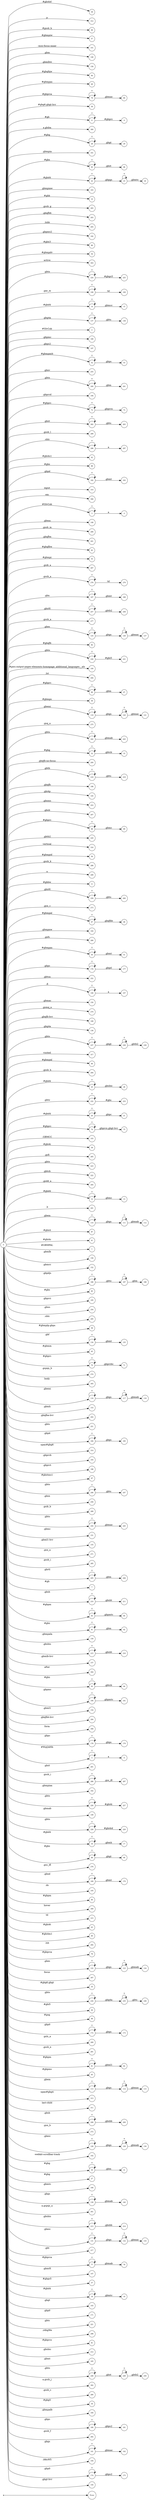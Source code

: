 digraph NFA {
  rankdir=LR;
  node [shape=circle, fontsize=10];
  __start [shape=point, label=""];
  __start -> None;
  39 [label="39"];
  26 [label="26"];
  312 [label="312"];
  99 [label="99"];
  0 [label="0"];
  57 [label="57"];
  101 [label="101"];
  146 [label="146"];
  158 [label="158"];
  84 [label="84"];
  49 [label="49"];
  79 [label="79"];
  36 [label="36"];
  188 [label="188"];
  78 [label="78"];
  8 [label="8"];
  214 [label="214"];
  239 [label="239"];
  96 [label="96"];
  300 [label="300"];
  28 [label="28"];
  161 [label="161"];
  95 [label="95"];
  22 [label="22"];
  209 [label="209"];
  163 [label="163"];
  263 [label="263"];
  10 [label="10"];
  114 [label="114"];
  283 [label="283"];
  31 [label="31"];
  203 [label="203"];
  293 [label="293"];
  192 [label="192"];
  86 [label="86"];
  107 [label="107"];
  73 [label="73"];
  54 [label="54"];
  303 [label="303"];
  133 [label="133"];
  206 [label="206"];
  224 [label="224"];
  6 [label="6"];
  108 [label="108"];
  14 [label="14"];
  117 [label="117"];
  170 [label="170"];
  137 [label="137"];
  23 [label="23"];
  130 [label="130"];
  183 [label="183"];
  2 [label="2"];
  189 [label="189"];
  197 [label="197"];
  52 [label="52"];
  255 [label="255"];
  240 [label="240"];
  194 [label="194"];
  72 [label="72"];
  258 [label="258"];
  262 [label="262"];
  289 [label="289"];
  296 [label="296"];
  42 [label="42"];
  88 [label="88"];
  182 [label="182"];
  191 [label="191"];
  287 [label="287"];
  310 [label="310"];
  306 [label="306"];
  3 [label="3"];
  247 [label="247"];
  148 [label="148"];
  290 [label="290"];
  201 [label="201"];
  83 [label="83"];
  55 [label="55"];
  267 [label="267"];
  115 [label="115"];
  120 [label="120"];
  278 [label="278"];
  167 [label="167"];
  225 [label="225"];
  257 [label="257"];
  277 [label="277"];
  125 [label="125"];
  69 [label="69"];
  82 [label="82"];
  230 [label="230"];
  100 [label="100"];
  294 [label="294"];
  66 [label="66"];
  59 [label="59"];
  119 [label="119"];
  29 [label="29"];
  245 [label="245"];
  275 [label="275"];
  242 [label="242"];
  219 [label="219"];
  32 [label="32"];
  200 [label="200"];
  218 [label="218"];
  198 [label="198"];
  145 [label="145"];
  253 [label="253"];
  207 [label="207"];
  68 [label="68"];
  112 [label="112"];
  220 [label="220"];
  316 [label="316"];
  4 [label="4"];
  56 [label="56"];
  109 [label="109"];
  233 [label="233"];
  288 [label="288"];
  299 [label="299"];
  135 [label="135"];
  11 [label="11"];
  259 [label="259"];
  273 [label="273"];
  111 [label="111"];
  47 [label="47"];
  24 [label="24"];
  164 [label="164"];
  266 [label="266"];
  50 [label="50"];
  176 [label="176"];
  249 [label="249"];
  252 [label="252"];
  106 [label="106"];
  150 [label="150"];
  270 [label="270"];
  199 [label="199"];
  179 [label="179"];
  136 [label="136"];
  237 [label="237"];
  317 [label="317"];
  46 [label="46"];
  284 [label="284"];
  181 [label="181"];
  25 [label="25"];
  232 [label="232"];
  20 [label="20"];
  74 [label="74"];
  103 [label="103"];
  38 [label="38"];
  80 [label="80"];
  265 [label="265"];
  223 [label="223"];
  222 [label="222"];
  264 [label="264"];
  12 [label="12"];
  291 [label="291"];
  51 [label="51"];
  126 [label="126"];
  110 [label="110"];
  87 [label="87"];
  41 [label="41"];
  1 [label="1"];
  156 [label="156"];
  260 [label="260"];
  152 [label="152"];
  186 [label="186"];
  85 [label="85"];
  238 [label="238"];
  195 [label="195"];
  254 [label="254"];
  295 [label="295"];
  58 [label="58"];
  134 [label="134"];
  45 [label="45"];
  67 [label="67"];
  94 [label="94"];
  124 [label="124"];
  70 [label="70"];
  71 [label="71"];
  185 [label="185"];
  274 [label="274"];
  297 [label="297"];
  305 [label="305"];
  116 [label="116"];
  153 [label="153"];
  177 [label="177"];
  48 [label="48"];
  202 [label="202"];
  229 [label="229"];
  251 [label="251"];
  184 [label="184"];
  314 [label="314"];
  193 [label="193"];
  196 [label="196"];
  97 [label="97"];
  64 [label="64"];
  246 [label="246"];
  256 [label="256"];
  268 [label="268"];
  244 [label="244"];
  151 [label="151"];
  155 [label="155"];
  271 [label="271"];
  285 [label="285"];
  227 [label="227"];
  205 [label="205"];
  7 [label="7"];
  210 [label="210"];
  63 [label="63"];
  91 [label="91"];
  159 [label="159"];
  75 [label="75"];
  215 [label="215"];
  157 [label="157"];
  304 [label="304"];
  93 [label="93"];
  190 [label="190"];
  154 [label="154"];
  204 [label="204"];
  308 [label="308"];
  178 [label="178"];
  5 [label="5"];
  53 [label="53"];
  279 [label="279"];
  175 [label="175"];
  235 [label="235"];
  261 [label="261"];
  129 [label="129"];
  286 [label="286"];
  162 [label="162"];
  127 [label="127"];
  226 [label="226"];
  149 [label="149"];
  228 [label="228"];
  16 [label="16"];
  89 [label="89"];
  276 [label="276"];
  169 [label="169"];
  9 [label="9"];
  105 [label="105"];
  60 [label="60"];
  138 [label="138"];
  21 [label="21"];
  309 [label="309"];
  315 [label="315"];
  15 [label="15"];
  43 [label="43"];
  40 [label="40"];
  292 [label="292"];
  76 [label="76"];
  122 [label="122"];
  307 [label="307"];
  35 [label="35"];
  62 [label="62"];
  234 [label="234"];
  44 [label="44"];
  98 [label="98"];
  231 [label="231"];
  172 [label="172"];
  241 [label="241"];
  269 [label="269"];
  118 [label="118"];
  281 [label="281"];
  61 [label="61"];
  132 [label="132"];
  121 [label="121"];
  65 [label="65"];
  113 [label="113"];
  313 [label="313"];
  142 [label="142"];
  311 [label="311"];
  208 [label="208"];
  272 [label="272"];
  128 [label="128"];
  102 [label="102"];
  168 [label="168"];
  211 [label="211"];
  187 [label="187"];
  30 [label="30"];
  123 [label="123"];
  27 [label="27"];
  166 [label="166"];
  139 [label="139"];
  301 [label="301"];
  140 [label="140"];
  213 [label="213"];
  131 [label="131"];
  217 [label="217"];
  33 [label="33"];
  236 [label="236"];
  77 [label="77"];
  147 [label="147"];
  250 [label="250"];
  37 [label="37"];
  19 [label="19"];
  18 [label="18"];
  143 [label="143"];
  171 [label="171"];
  221 [label="221"];
  298 [label="298"];
  173 [label="173"];
  81 [label="81"];
  212 [label="212"];
  216 [label="216"];
  92 [label="92"];
  243 [label="243"];
  90 [label="90"];
  165 [label="165"];
  248 [label="248"];
  302 [label="302"];
  17 [label="17"];
  280 [label="280"];
  34 [label="34"];
  160 [label="160"];
  180 [label="180"];
  282 [label="282"];
  141 [label="141"];
  104 [label="104"];
  174 [label="174"];
  144 [label="144"];
  13 [label="13"];
  { node [shape=doublecircle]; 1 2 4 6 7 9 10 11 13 15 17 19 21 24 26 27 29 31 33 34 35 36 37 38 39 40 41 42 43 44 45 46 48 49 51 53 54 55 56 57 58 59 60 62 64 65 67 69 71 73 75 76 78 80 81 82 83 84 85 86 87 88 90 92 94 96 97 98 99 100 101 102 103 104 105 107 109 112 115 118 121 124 127 130 133 135 136 138 140 142 143 144 145 146 147 148 149 150 151 152 153 154 155 156 157 158 159 160 161 162 163 164 165 166 168 170 171 173 175 177 179 181 183 185 188 189 191 192 193 194 195 196 197 198 199 200 201 202 203 204 206 207 209 211 212 214 216 217 219 220 221 222 223 225 227 229 231 233 236 239 241 243 245 247 250 251 252 253 254 255 256 258 260 261 263 264 265 266 267 268 269 270 271 272 273 274 275 276 277 279 280 281 282 283 284 285 287 288 289 290 291 292 293 294 295 297 298 299 300 301 302 303 304 305 306 307 308 309 310 311 312 313 314 315 316 317 }
  0 -> 1 [label="#GBMPAL"];
  0 -> 2 [label="#SIvCob"];
  0 -> 3 [label="#SIvCob"];
  3 -> 3 [label="*"];
  3 -> 4 [label="a"];
  0 -> 5 [label="#WqQANb"];
  5 -> 5 [label="*"];
  5 -> 6 [label="a"];
  0 -> 7 [label="#gb"];
  0 -> 8 [label="#gb"];
  8 -> 8 [label="*"];
  8 -> 9 [label="#gbprc"];
  0 -> 10 [label="#gbb"];
  0 -> 11 [label="#gbbw"];
  0 -> 12 [label="#gbd4"];
  12 -> 12 [label="*"];
  12 -> 13 [label=".gbmc"];
  0 -> 14 [label="#gbd4"];
  14 -> 14 [label="*"];
  14 -> 15 [label=".gbmcc"];
  0 -> 16 [label="#gbd4"];
  16 -> 16 [label="*"];
  16 -> 17 [label=".gbmh"];
  0 -> 18 [label="#gbd4"];
  18 -> 18 [label="*"];
  18 -> 19 [label=".gbmtc"];
  0 -> 20 [label="#gbd4"];
  20 -> 20 [label="*"];
  20 -> 21 [label=".gbpc"];
  0 -> 22 [label="#gbd4"];
  22 -> 22 [label="*"];
  22 -> 23 [label=".gbpgs"];
  23 -> 23 [label="*"];
  23 -> 24 [label=".gbmtc"];
  0 -> 25 [label="#gbd4"];
  25 -> 25 [label="*"];
  25 -> 26 [label=".gbsbic"];
  0 -> 27 [label="#gbg"];
  0 -> 28 [label="#gbg"];
  28 -> 28 [label="*"];
  28 -> 29 [label=".gbgt"];
  0 -> 30 [label="#gbg"];
  30 -> 30 [label="*"];
  30 -> 31 [label=".gbm"];
  0 -> 32 [label="#gbg"];
  32 -> 32 [label="*"];
  32 -> 33 [label=".gbtcb"];
  0 -> 34 [label="#gbg5"];
  0 -> 35 [label="#gbg6.gbgt"];
  0 -> 36 [label="#gbg6.gbgt-hvr"];
  0 -> 37 [label="#gbgs5"];
  0 -> 38 [label="#gbi4i"];
  0 -> 39 [label="#gbi4id"];
  0 -> 40 [label="#gbi4m1"];
  0 -> 41 [label="#gbi4s"];
  0 -> 42 [label="#gbi4s1"];
  0 -> 43 [label="#gbi4t"];
  0 -> 44 [label="#gbi5"];
  0 -> 45 [label="#gbmm"];
  0 -> 46 [label="#gbmpal"];
  0 -> 47 [label="#gbmpal"];
  47 -> 47 [label="*"];
  47 -> 48 [label=".gbqfbb"];
  0 -> 49 [label="#gbmpas"];
  0 -> 50 [label="#gbmpas"];
  50 -> 50 [label="*"];
  50 -> 51 [label=".gbmt"];
  0 -> 52 [label="#gbmpasb"];
  52 -> 52 [label="*"];
  52 -> 53 [label=".gbps"];
  0 -> 54 [label="#gbmpdv"];
  0 -> 55 [label="#gbmpi"];
  0 -> 56 [label="#gbmpid"];
  0 -> 57 [label="#gbmpiw"];
  0 -> 58 [label="#gbmplp.gbps"];
  0 -> 59 [label="#gbmps"];
  0 -> 60 [label="#gbpm"];
  0 -> 61 [label="#gbpm"];
  61 -> 61 [label="*"];
  61 -> 62 [label=".gbml1"];
  0 -> 63 [label="#gbpm"];
  63 -> 63 [label="*"];
  63 -> 64 [label=".gbpmtc"];
  0 -> 65 [label="#gbpms"];
  0 -> 66 [label="#gbprc"];
  66 -> 66 [label="*"];
  66 -> 67 [label=".gbm"];
  0 -> 68 [label="#gbprc"];
  68 -> 68 [label="*"];
  68 -> 69 [label=".gbmc"];
  0 -> 70 [label="#gbprc"];
  70 -> 70 [label="*"];
  70 -> 71 [label=".gbprcbc"];
  0 -> 72 [label="#gbprc"];
  72 -> 72 [label="*"];
  72 -> 73 [label=".gbprcx"];
  0 -> 74 [label="#gbprc"];
  74 -> 74 [label="*"];
  74 -> 75 [label=".gbprcx.gbgt-hvr"];
  0 -> 76 [label="#gbprca"];
  0 -> 77 [label="#gbprca"];
  77 -> 77 [label="*"];
  77 -> 78 [label=".gbmab"];
  0 -> 79 [label="#gbprca"];
  79 -> 79 [label="*"];
  79 -> 80 [label=".gbmac"];
  0 -> 81 [label="#gbprcs"];
  0 -> 82 [label="#gbqfb"];
  0 -> 83 [label="#gbqfbw"];
  0 -> 84 [label="#gbqfqw"];
  0 -> 85 [label="#gbs"];
  0 -> 86 [label="#gbx3"];
  0 -> 87 [label="#gbx4"];
  0 -> 88 [label="#gbz"];
  0 -> 89 [label="#gbz"];
  89 -> 89 [label="*"];
  89 -> 90 [label=".gbgt"];
  0 -> 91 [label="#gbz"];
  91 -> 91 [label="*"];
  91 -> 92 [label=".gbm"];
  0 -> 93 [label="#gbz"];
  93 -> 93 [label="*"];
  93 -> 94 [label=".gbtcb"];
  0 -> 95 [label="#gbz"];
  95 -> 95 [label="*"];
  95 -> 96 [label=".gbzt"];
  0 -> 97 [label="#gbztms1"];
  0 -> 98 [label="#gog"];
  0 -> 99 [label="#gssb_b"];
  0 -> 100 [label="#gws-output-pages-elements-homepage_additional_languages__als"];
  0 -> 101 [label="-moz-focus-inner"];
  0 -> 102 [label="-webkit-scrollbar-track"];
  0 -> 103 [label=".GBMCC"];
  0 -> 104 [label=".H6sW5"];
  0 -> 105 [label=".ds"];
  0 -> 106 [label=".fl"];
  106 -> 106 [label="*"];
  106 -> 107 [label="a"];
  0 -> 108 [label=".gac_m"];
  108 -> 108 [label="*"];
  108 -> 109 [label="td"];
  0 -> 110 [label=".gbem"];
  110 -> 110 [label="*"];
  110 -> 111 [label=".gbgs"];
  111 -> 111 [label="*"];
  111 -> 112 [label=".gbmab"];
  0 -> 113 [label=".gbem"];
  113 -> 113 [label="*"];
  113 -> 114 [label=".gbgs"];
  114 -> 114 [label="*"];
  114 -> 115 [label=".gbmac"];
  0 -> 116 [label=".gbemi"];
  116 -> 116 [label="*"];
  116 -> 117 [label=".gbgs"];
  117 -> 117 [label="*"];
  117 -> 118 [label=".gbmab"];
  0 -> 119 [label=".gbemi"];
  119 -> 119 [label="*"];
  119 -> 120 [label=".gbgs"];
  120 -> 120 [label="*"];
  120 -> 121 [label=".gbmac"];
  0 -> 122 [label=".gbes"];
  122 -> 122 [label="*"];
  122 -> 123 [label=".gbgs"];
  123 -> 123 [label="*"];
  123 -> 124 [label=".gbmab"];
  0 -> 125 [label=".gbes"];
  125 -> 125 [label="*"];
  125 -> 126 [label=".gbgs"];
  126 -> 126 [label="*"];
  126 -> 127 [label=".gbmac"];
  0 -> 128 [label=".gbesi"];
  128 -> 128 [label="*"];
  128 -> 129 [label=".gbgs"];
  129 -> 129 [label="*"];
  129 -> 130 [label=".gbmab"];
  0 -> 131 [label=".gbesi"];
  131 -> 131 [label="*"];
  131 -> 132 [label=".gbgs"];
  132 -> 132 [label="*"];
  132 -> 133 [label=".gbmac"];
  0 -> 134 [label=".gbf"];
  134 -> 134 [label="*"];
  134 -> 135 [label=".gbmt"];
  0 -> 136 [label=".gbg4a"];
  0 -> 137 [label=".gbg4a"];
  137 -> 137 [label="*"];
  137 -> 138 [label=".gbts"];
  0 -> 139 [label=".gbgs"];
  139 -> 139 [label="*"];
  139 -> 140 [label=".gbmab"];
  0 -> 141 [label=".gbgs"];
  141 -> 141 [label="*"];
  141 -> 142 [label=".gbmac"];
  0 -> 143 [label=".gbgt"];
  0 -> 144 [label=".gbgt-hvr"];
  0 -> 145 [label=".gbi4p"];
  0 -> 146 [label=".gbm"];
  0 -> 147 [label=".gbm0l"];
  0 -> 148 [label=".gbma"];
  0 -> 149 [label=".gbmab"];
  0 -> 150 [label=".gbmac"];
  0 -> 151 [label=".gbmc"];
  0 -> 152 [label=".gbmcc"];
  0 -> 153 [label=".gbmh"];
  0 -> 154 [label=".gbml1"];
  0 -> 155 [label=".gbml1-hvr"];
  0 -> 156 [label=".gbmlb"];
  0 -> 157 [label=".gbmlb-hvr"];
  0 -> 158 [label=".gbmlbw"];
  0 -> 159 [label=".gbmpala"];
  0 -> 160 [label=".gbmpalb"];
  0 -> 161 [label=".gbmpia"];
  0 -> 162 [label=".gbmpiaa"];
  0 -> 163 [label=".gbmpiaw"];
  0 -> 164 [label=".gbmpnw"];
  0 -> 165 [label=".gbmt"];
  0 -> 166 [label=".gbmtc"];
  0 -> 167 [label=".gbn"];
  167 -> 167 [label="*"];
  167 -> 168 [label=".gbmt"];
  0 -> 169 [label=".gbnd"];
  169 -> 169 [label="*"];
  169 -> 170 [label=".gbmt"];
  0 -> 171 [label=".gbp0"];
  0 -> 172 [label=".gbp0"];
  172 -> 172 [label="*"];
  172 -> 173 [label=".gbps"];
  0 -> 174 [label=".gbp0"];
  174 -> 174 [label="*"];
  174 -> 175 [label=".gbps2"];
  0 -> 176 [label=".gbpc"];
  176 -> 176 [label="*"];
  176 -> 177 [label=".gbpd"];
  0 -> 178 [label=".gbpc"];
  178 -> 178 [label="*"];
  178 -> 179 [label=".gbps"];
  0 -> 180 [label=".gbpc"];
  180 -> 180 [label="*"];
  180 -> 181 [label=".gbps2"];
  0 -> 182 [label=".gbpd"];
  182 -> 182 [label="*"];
  182 -> 183 [label=".gbmt"];
  0 -> 184 [label=".gbpd"];
  184 -> 184 [label="*"];
  184 -> 185 [label=".gbps"];
  0 -> 186 [label=".gbpdjs"];
  186 -> 186 [label="*"];
  186 -> 187 [label=".gbto"];
  187 -> 187 [label="*"];
  187 -> 188 [label=".gbm"];
  0 -> 189 [label=".gbpmc"];
  0 -> 190 [label=".gbpmc"];
  190 -> 190 [label="*"];
  190 -> 191 [label=".gbpmtc"];
  0 -> 192 [label=".gbpms2"];
  0 -> 193 [label=".gbprcb"];
  0 -> 194 [label=".gbprcd"];
  0 -> 195 [label=".gbprci"];
  0 -> 196 [label=".gbprct"];
  0 -> 197 [label=".gbps2"];
  0 -> 198 [label=".gbqfb"];
  0 -> 199 [label=".gbqfb-hvr"];
  0 -> 200 [label=".gbqfb-no-focus"];
  0 -> 201 [label=".gbqfba"];
  0 -> 202 [label=".gbqfba-hvr"];
  0 -> 203 [label=".gbqfbb"];
  0 -> 204 [label=".gbqfbb-hvr"];
  0 -> 205 [label=".gbrtl"];
  205 -> 205 [label="*"];
  205 -> 206 [label=".gbm"];
  0 -> 207 [label=".gbsb"];
  0 -> 208 [label=".gbsb"];
  208 -> 208 [label="*"];
  208 -> 209 [label=".gbsbb"];
  0 -> 210 [label=".gbsb"];
  210 -> 210 [label="*"];
  210 -> 211 [label=".gbsbt"];
  0 -> 212 [label=".gbsbic"];
  0 -> 213 [label=".gbsbis"];
  213 -> 213 [label="*"];
  213 -> 214 [label=".gbsbb"];
  0 -> 215 [label=".gbsbis"];
  215 -> 215 [label="*"];
  215 -> 216 [label=".gbsbt"];
  0 -> 217 [label=".gbt"];
  0 -> 218 [label=".gbtb"];
  218 -> 218 [label="*"];
  218 -> 219 [label=".gbts"];
  0 -> 220 [label=".gbtb2"];
  0 -> 221 [label=".gbtc"];
  0 -> 222 [label=".gbtcb"];
  0 -> 223 [label=".gbto"];
  0 -> 224 [label=".gbto"];
  224 -> 224 [label="*"];
  224 -> 225 [label="#gbgs5"];
  0 -> 226 [label=".gbto"];
  226 -> 226 [label="*"];
  226 -> 227 [label="#gbi4i"];
  0 -> 228 [label=".gbto"];
  228 -> 228 [label="*"];
  228 -> 229 [label="#gbi4id"];
  0 -> 230 [label=".gbto"];
  230 -> 230 [label="*"];
  230 -> 231 [label="#gbi5"];
  0 -> 232 [label=".gbto"];
  232 -> 232 [label="*"];
  232 -> 233 [label="#gbs"];
  0 -> 234 [label=".gbto"];
  234 -> 234 [label="*"];
  234 -> 235 [label=".gbg4a"];
  235 -> 235 [label="*"];
  235 -> 236 [label=".gbts"];
  0 -> 237 [label=".gbto"];
  237 -> 237 [label="*"];
  237 -> 238 [label=".gbgt"];
  238 -> 238 [label="*"];
  238 -> 239 [label=".gbtb2"];
  0 -> 240 [label=".gbto"];
  240 -> 240 [label="*"];
  240 -> 241 [label=".gbm"];
  0 -> 242 [label=".gbto"];
  242 -> 242 [label="*"];
  242 -> 243 [label=".gbmab"];
  0 -> 244 [label=".gbto"];
  244 -> 244 [label="*"];
  244 -> 245 [label=".gbmac"];
  0 -> 246 [label=".gbto"];
  246 -> 246 [label="*"];
  246 -> 247 [label=".gbts"];
  0 -> 248 [label=".gbto"];
  248 -> 248 [label="*"];
  248 -> 249 [label=".gbzt"];
  249 -> 249 [label="*"];
  249 -> 250 [label=".gbtb2"];
  0 -> 251 [label=".gbts"];
  0 -> 252 [label=".gbtsa"];
  0 -> 253 [label=".gbxms"];
  0 -> 254 [label=".gbxo"];
  0 -> 255 [label=".gbxv"];
  0 -> 256 [label=".gbxx"];
  0 -> 257 [label=".gbz0l"];
  257 -> 257 [label="*"];
  257 -> 258 [label=".gbtb2"];
  0 -> 259 [label=".gbz0l"];
  259 -> 259 [label="*"];
  259 -> 260 [label=".gbts"];
  0 -> 261 [label=".gbzt"];
  0 -> 262 [label=".gbzt"];
  262 -> 262 [label="*"];
  262 -> 263 [label=".gbts"];
  0 -> 264 [label=".gsdd_a"];
  0 -> 265 [label=".gsfi"];
  0 -> 266 [label=".gsfs"];
  0 -> 267 [label=".gsib_a"];
  0 -> 268 [label=".gsib_b"];
  0 -> 269 [label=".gsls_a"];
  0 -> 270 [label=".gsmq_a"];
  0 -> 271 [label=".gsn_a"];
  0 -> 272 [label=".gsn_b"];
  0 -> 273 [label=".gsn_c"];
  0 -> 274 [label=".gspqs_b"];
  0 -> 275 [label=".gsq_a"];
  0 -> 276 [label=".gss_ifl"];
  0 -> 277 [label=".gssb_a"];
  0 -> 278 [label=".gssb_a"];
  278 -> 278 [label="*"];
  278 -> 279 [label="td"];
  0 -> 280 [label=".gssb_c"];
  0 -> 281 [label=".gssb_e"];
  0 -> 282 [label=".gssb_f"];
  0 -> 283 [label=".gssb_g"];
  0 -> 284 [label=".gssb_h"];
  0 -> 285 [label=".gssb_i"];
  0 -> 286 [label=".gssb_i"];
  286 -> 286 [label="*"];
  286 -> 287 [label=".gss_ifl"];
  0 -> 288 [label=".gssb_k"];
  0 -> 289 [label=".gssb_l"];
  0 -> 290 [label=".gssb_m"];
  0 -> 291 [label=".h"];
  0 -> 292 [label=".lsb"];
  0 -> 293 [label=".lsbb"];
  0 -> 294 [label=".lst"];
  0 -> 295 [label=".sblc"];
  0 -> 296 [label=".sblc"];
  296 -> 296 [label="*"];
  296 -> 297 [label="a"];
  0 -> 298 [label=".z4hgWe"];
  0 -> 299 [label="a"];
  0 -> 300 [label="a.gbiba"];
  0 -> 301 [label="a.gspqs_a"];
  0 -> 302 [label="a.gssb_j"];
  0 -> 303 [label="active"];
  0 -> 304 [label="after"];
  0 -> 305 [label="body"];
  0 -> 306 [label="em"];
  0 -> 307 [label="focus"];
  0 -> 308 [label="form"];
  0 -> 309 [label="hover"];
  0 -> 310 [label="input"];
  0 -> 311 [label="last-child"];
  0 -> 312 [label="p"];
  0 -> 313 [label="span#gbg4"];
  0 -> 314 [label="span#gbg6"];
  0 -> 315 [label="td"];
  0 -> 316 [label="vertical"];
  0 -> 317 [label="visited"];
}

